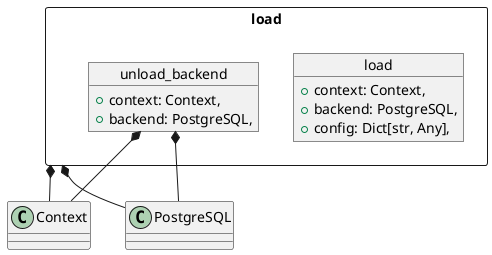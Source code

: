 @startuml
package load <<Rectangle>> {

    object load {
        +context: Context,
        +backend: PostgreSQL,
        +config: Dict[str, Any],
    }

    object unload_backend {
        +context: Context,
        +backend: PostgreSQL,
    }

}

load *-- Context
load *-- PostgreSQL
unload_backend *-- Context
unload_backend *-- PostgreSQL
@enduml


